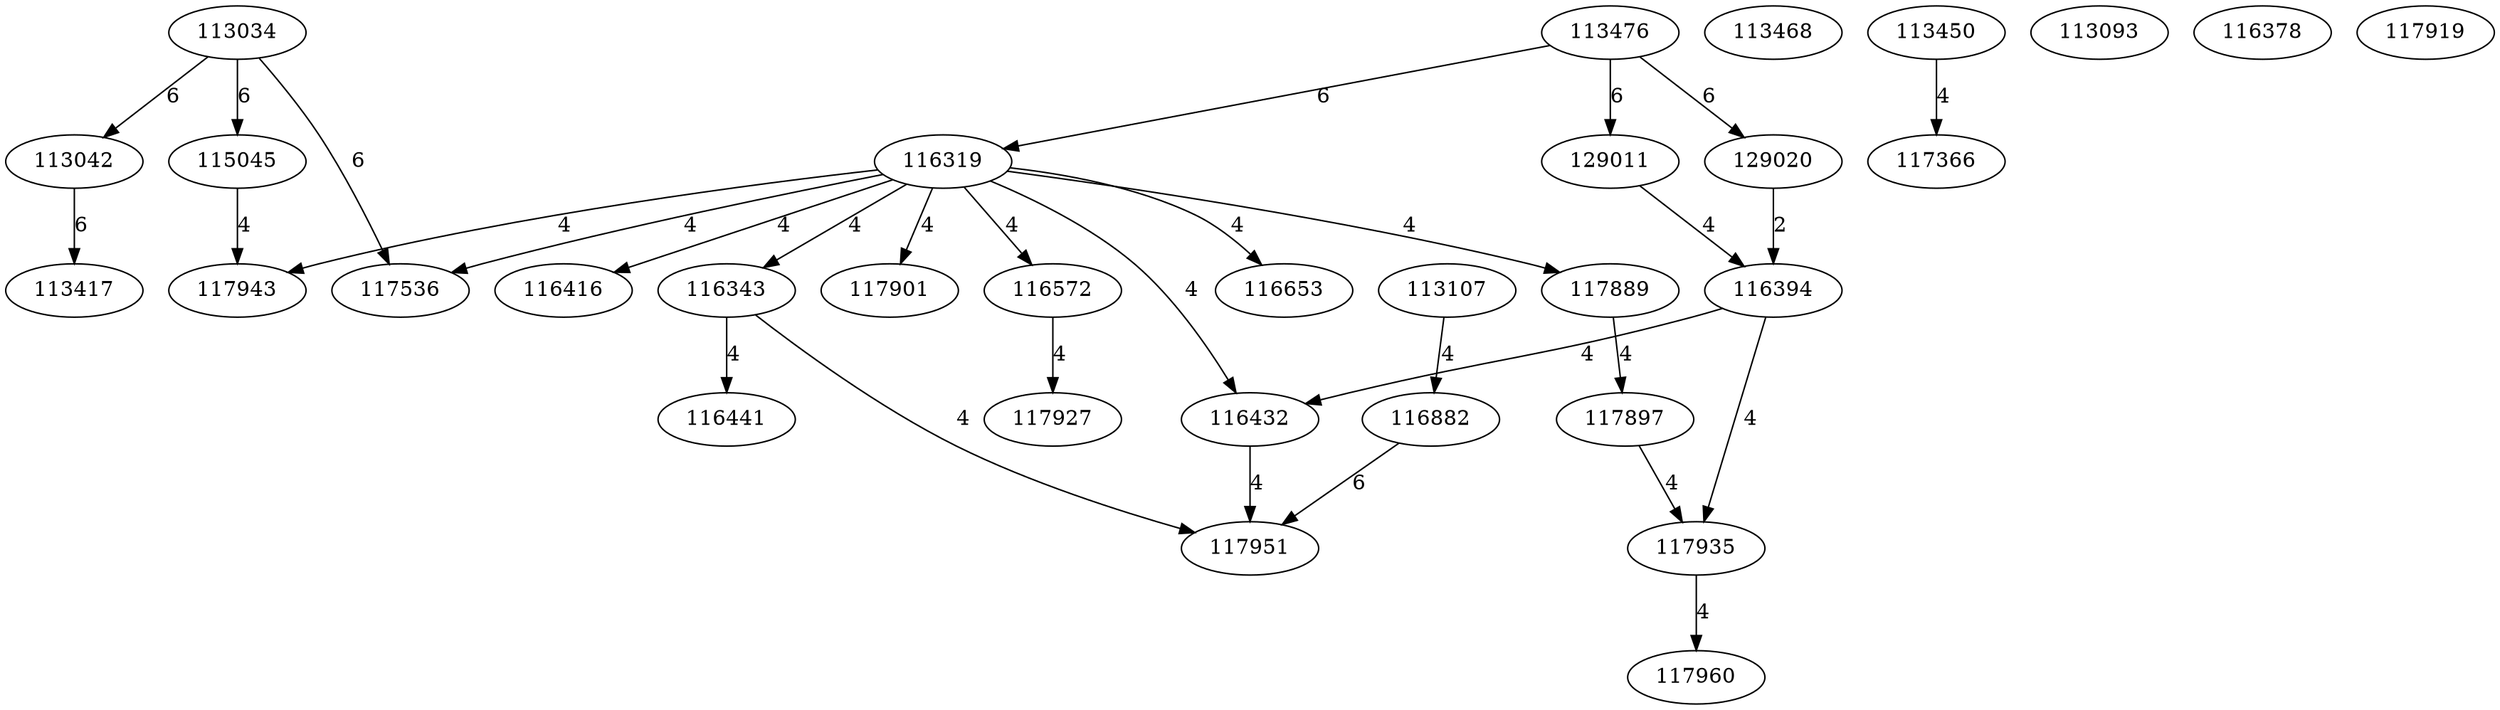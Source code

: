 digraph CIC_Curriculum_Codes {
113034 ;
113468 ;
113476 ;
113476 ;
113450 ;
129011 ;
129020 ;
113042 ;
113093 ;
116319 ;
116394 ;
117889 ;
113107 ;
113417 ;
115045 ;
117366 ;
117897 ;
117901 ;
116572 ;
116343 ;
117935 ;
116441 ;
116378 ;
116653 ;
116432 ;
117960 ;
116882 ;
116416 ;
117943 ;
117536 ;
117951 ;
117927 ;
117919 ;
113034 -> 117536 [label = 6] ;
113034 -> 115045 [label = 6] ;
113034 -> 113042 [label = 6] ;
113476 -> 116319 [label = 6] ;
113476 -> 129020 [label = 6] ;
113476 -> 129011 [label = 6] ;
113450 -> 117366 [label = 4] ;
129011 -> 116394 [label = 4] ;
129020 -> 116394 [label = 2] ;
113042 -> 113417 [label = 6] ;
116319 -> 117536 [label = 4] ;
116319 -> 117943 [label = 4] ;
116319 -> 116416 [label = 4] ;
116319 -> 116432 [label = 4] ;
116319 -> 116653 [label = 4] ;
116319 -> 116343 [label = 4] ;
116319 -> 116572 [label = 4] ;
116319 -> 117901 [label = 4] ;
116319 -> 117889 [label = 4] ;
116394 -> 116432 [label = 4] ;
116394 -> 117935 [label = 4] ;
117889 -> 117897 [label = 4] ;
113107 -> 116882 [label = 4] ;
115045 -> 117943 [label = 4] ;
117897 -> 117935 [label = 4] ;
116572 -> 117927 [label = 4] ;
116343 -> 117951 [label = 4] ;
116343 -> 116441 [label = 4] ;
117935 -> 117960 [label = 4] ;
116432 -> 117951 [label = 4] ;
116882 -> 117951 [label = 6] ;
}
